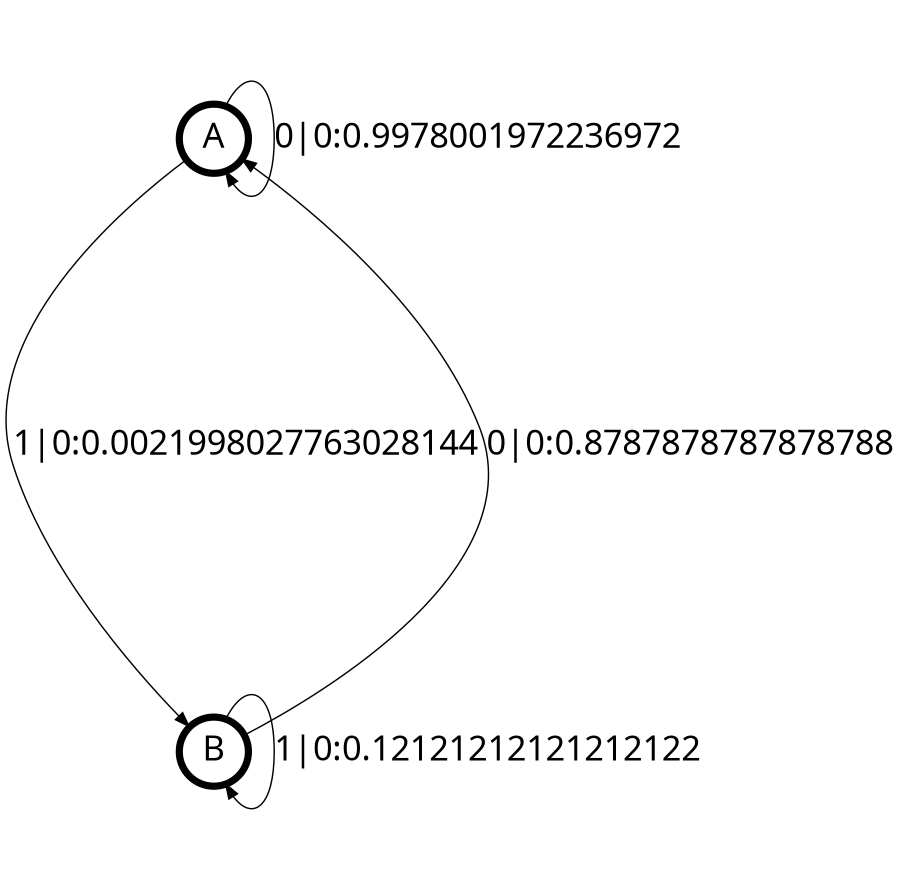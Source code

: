 digraph  {
size = "6,8.5";
ratio = "fill";
node
[shape = circle];
node [fontsize = 24];
node [penwidth = 5];
edge [fontsize = 24];
node [fontname = "CMU Serif Roman"];
graph [fontname = "CMU Serif Roman"];
edge [fontname = "CMU Serif Roman"];
A -> A [label = "0|0:0.9978001972236972\l"];
A -> B [label = "1|0:0.0021998027763028144\l"];
B -> A [label = "0|0:0.8787878787878788\l"];
B -> B [label = "1|0:0.12121212121212122\l"];
}